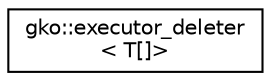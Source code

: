 digraph "Graphical Class Hierarchy"
{
 // INTERACTIVE_SVG=YES
  edge [fontname="Helvetica",fontsize="10",labelfontname="Helvetica",labelfontsize="10"];
  node [fontname="Helvetica",fontsize="10",shape=record];
  rankdir="LR";
  Node1 [label="gko::executor_deleter\l\< T[]\>",height=0.2,width=0.4,color="black", fillcolor="white", style="filled",URL="$classgko_1_1executor__deleter_3_01T[]_4.html"];
}
